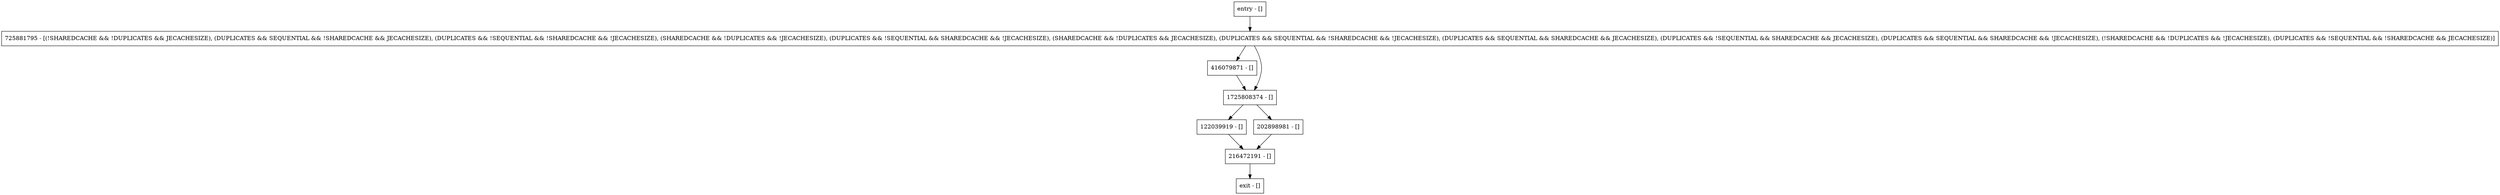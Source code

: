 digraph <init> {
node [shape=record];
entry [label="entry - []"];
exit [label="exit - []"];
122039919 [label="122039919 - []"];
416079871 [label="416079871 - []"];
216472191 [label="216472191 - []"];
202898981 [label="202898981 - []"];
725881795 [label="725881795 - [(!SHAREDCACHE && !DUPLICATES && JECACHESIZE), (DUPLICATES && SEQUENTIAL && !SHAREDCACHE && JECACHESIZE), (DUPLICATES && !SEQUENTIAL && !SHAREDCACHE && !JECACHESIZE), (SHAREDCACHE && !DUPLICATES && !JECACHESIZE), (DUPLICATES && !SEQUENTIAL && SHAREDCACHE && !JECACHESIZE), (SHAREDCACHE && !DUPLICATES && JECACHESIZE), (DUPLICATES && SEQUENTIAL && !SHAREDCACHE && !JECACHESIZE), (DUPLICATES && SEQUENTIAL && SHAREDCACHE && JECACHESIZE), (DUPLICATES && !SEQUENTIAL && SHAREDCACHE && JECACHESIZE), (DUPLICATES && SEQUENTIAL && SHAREDCACHE && !JECACHESIZE), (!SHAREDCACHE && !DUPLICATES && !JECACHESIZE), (DUPLICATES && !SEQUENTIAL && !SHAREDCACHE && JECACHESIZE)]"];
1725808374 [label="1725808374 - []"];
entry;
exit;
entry -> 725881795;
122039919 -> 216472191;
416079871 -> 1725808374;
216472191 -> exit;
202898981 -> 216472191;
725881795 -> 416079871;
725881795 -> 1725808374;
1725808374 -> 122039919;
1725808374 -> 202898981;
}
